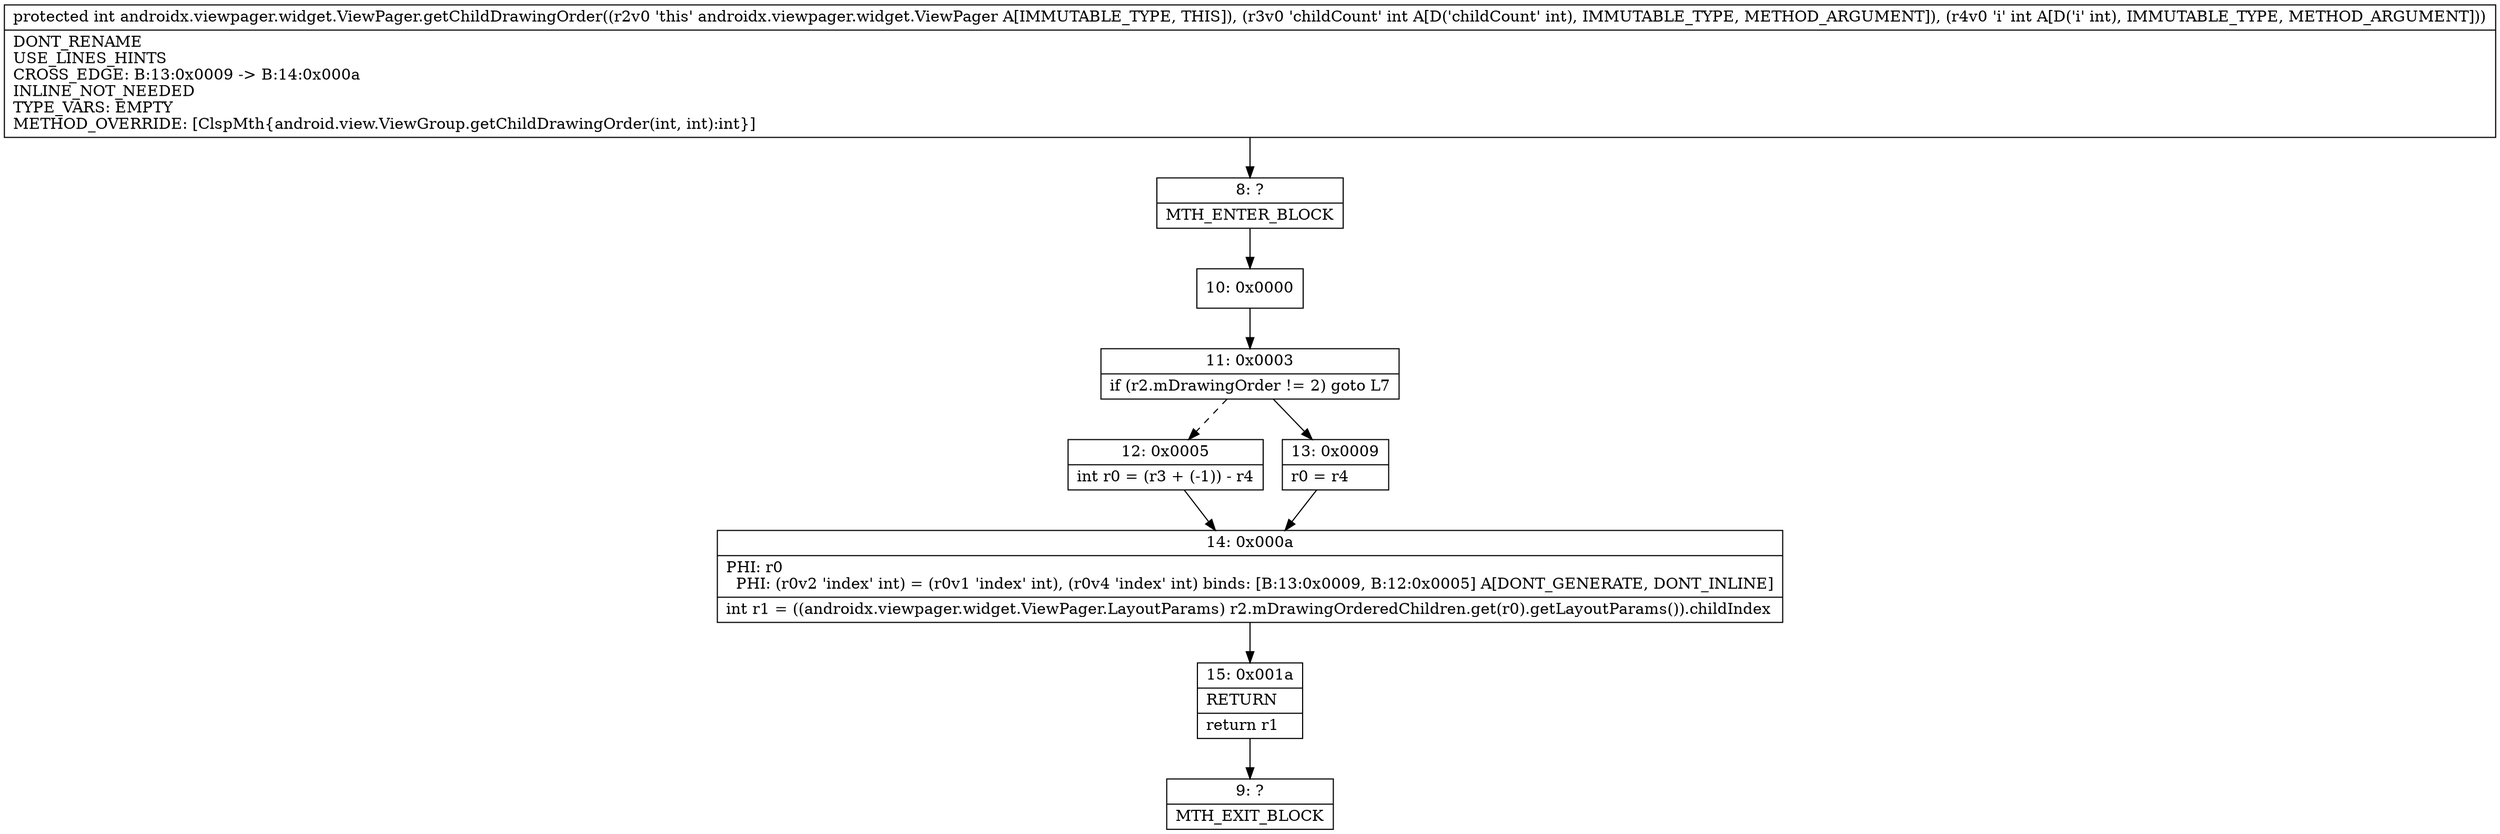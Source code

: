 digraph "CFG forandroidx.viewpager.widget.ViewPager.getChildDrawingOrder(II)I" {
Node_8 [shape=record,label="{8\:\ ?|MTH_ENTER_BLOCK\l}"];
Node_10 [shape=record,label="{10\:\ 0x0000}"];
Node_11 [shape=record,label="{11\:\ 0x0003|if (r2.mDrawingOrder != 2) goto L7\l}"];
Node_12 [shape=record,label="{12\:\ 0x0005|int r0 = (r3 + (\-1)) \- r4\l}"];
Node_14 [shape=record,label="{14\:\ 0x000a|PHI: r0 \l  PHI: (r0v2 'index' int) = (r0v1 'index' int), (r0v4 'index' int) binds: [B:13:0x0009, B:12:0x0005] A[DONT_GENERATE, DONT_INLINE]\l|int r1 = ((androidx.viewpager.widget.ViewPager.LayoutParams) r2.mDrawingOrderedChildren.get(r0).getLayoutParams()).childIndex\l}"];
Node_15 [shape=record,label="{15\:\ 0x001a|RETURN\l|return r1\l}"];
Node_9 [shape=record,label="{9\:\ ?|MTH_EXIT_BLOCK\l}"];
Node_13 [shape=record,label="{13\:\ 0x0009|r0 = r4\l}"];
MethodNode[shape=record,label="{protected int androidx.viewpager.widget.ViewPager.getChildDrawingOrder((r2v0 'this' androidx.viewpager.widget.ViewPager A[IMMUTABLE_TYPE, THIS]), (r3v0 'childCount' int A[D('childCount' int), IMMUTABLE_TYPE, METHOD_ARGUMENT]), (r4v0 'i' int A[D('i' int), IMMUTABLE_TYPE, METHOD_ARGUMENT]))  | DONT_RENAME\lUSE_LINES_HINTS\lCROSS_EDGE: B:13:0x0009 \-\> B:14:0x000a\lINLINE_NOT_NEEDED\lTYPE_VARS: EMPTY\lMETHOD_OVERRIDE: [ClspMth\{android.view.ViewGroup.getChildDrawingOrder(int, int):int\}]\l}"];
MethodNode -> Node_8;Node_8 -> Node_10;
Node_10 -> Node_11;
Node_11 -> Node_12[style=dashed];
Node_11 -> Node_13;
Node_12 -> Node_14;
Node_14 -> Node_15;
Node_15 -> Node_9;
Node_13 -> Node_14;
}

